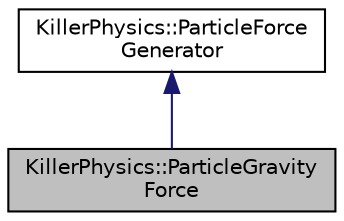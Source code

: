digraph "KillerPhysics::ParticleGravityForce"
{
  edge [fontname="Helvetica",fontsize="10",labelfontname="Helvetica",labelfontsize="10"];
  node [fontname="Helvetica",fontsize="10",shape=record];
  Node0 [label="KillerPhysics::ParticleGravity\lForce",height=0.2,width=0.4,color="black", fillcolor="grey75", style="filled", fontcolor="black"];
  Node1 -> Node0 [dir="back",color="midnightblue",fontsize="10",style="solid",fontname="Helvetica"];
  Node1 [label="KillerPhysics::ParticleForce\lGenerator",height=0.2,width=0.4,color="black", fillcolor="white", style="filled",URL="$class_killer_physics_1_1_particle_force_generator.html"];
}
